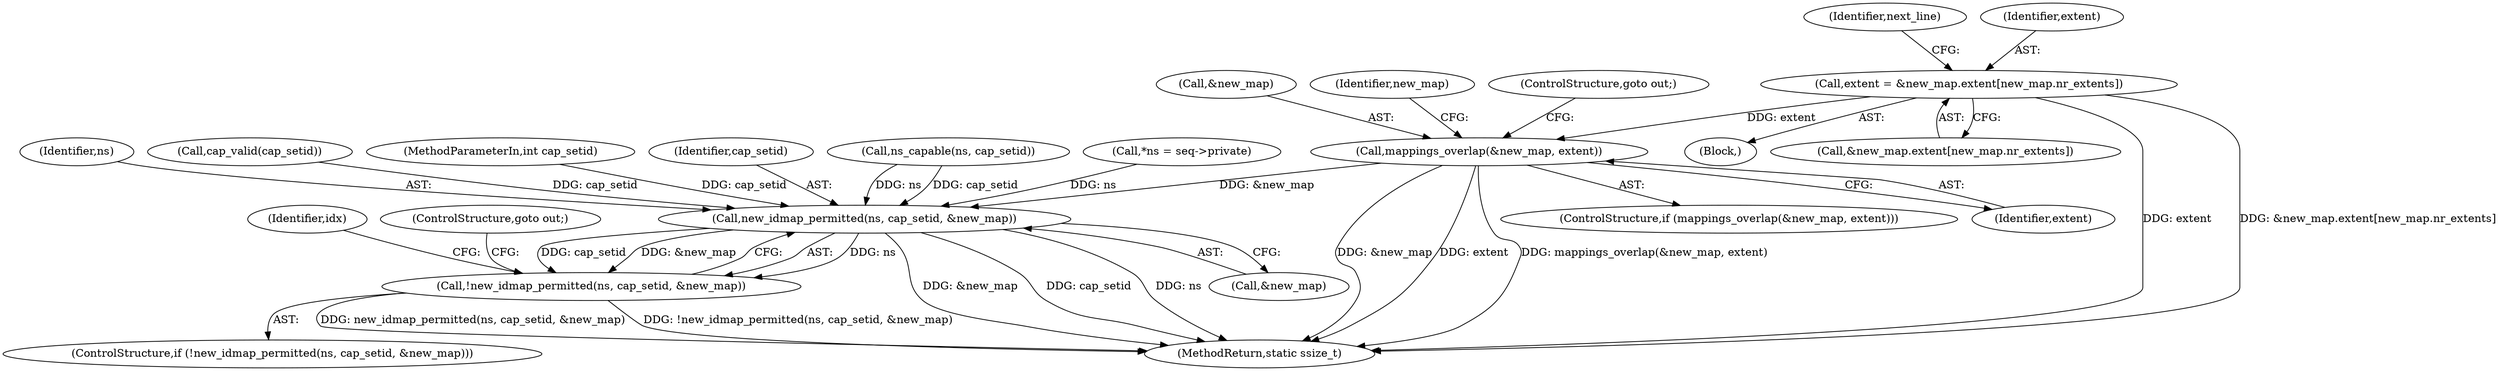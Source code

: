 digraph "0_linux_6708075f104c3c9b04b23336bb0366ca30c3931b@pointer" {
"1000392" [label="(Call,mappings_overlap(&new_map, extent))"];
"1000244" [label="(Call,extent = &new_map.extent[new_map.nr_extents])"];
"1000425" [label="(Call,new_idmap_permitted(ns, cap_setid, &new_map))"];
"1000424" [label="(Call,!new_idmap_permitted(ns, cap_setid, &new_map))"];
"1000433" [label="(Identifier,idx)"];
"1000391" [label="(ControlStructure,if (mappings_overlap(&new_map, extent)))"];
"1000395" [label="(Identifier,extent)"];
"1000244" [label="(Call,extent = &new_map.extent[new_map.nr_extents])"];
"1000392" [label="(Call,mappings_overlap(&new_map, extent))"];
"1000243" [label="(Block,)"];
"1000425" [label="(Call,new_idmap_permitted(ns, cap_setid, &new_map))"];
"1000426" [label="(Identifier,ns)"];
"1000396" [label="(ControlStructure,goto out;)"];
"1000255" [label="(Identifier,next_line)"];
"1000173" [label="(Call,cap_valid(cap_setid))"];
"1000123" [label="(MethodParameterIn,int cap_setid)"];
"1000428" [label="(Call,&new_map)"];
"1000424" [label="(Call,!new_idmap_permitted(ns, cap_setid, &new_map))"];
"1000427" [label="(Identifier,cap_setid)"];
"1000176" [label="(Call,ns_capable(ns, cap_setid))"];
"1000246" [label="(Call,&new_map.extent[new_map.nr_extents])"];
"1000134" [label="(Call,*ns = seq->private)"];
"1000245" [label="(Identifier,extent)"];
"1000423" [label="(ControlStructure,if (!new_idmap_permitted(ns, cap_setid, &new_map)))"];
"1000393" [label="(Call,&new_map)"];
"1000430" [label="(ControlStructure,goto out;)"];
"1000399" [label="(Identifier,new_map)"];
"1000517" [label="(MethodReturn,static ssize_t)"];
"1000392" -> "1000391"  [label="AST: "];
"1000392" -> "1000395"  [label="CFG: "];
"1000393" -> "1000392"  [label="AST: "];
"1000395" -> "1000392"  [label="AST: "];
"1000396" -> "1000392"  [label="CFG: "];
"1000399" -> "1000392"  [label="CFG: "];
"1000392" -> "1000517"  [label="DDG: mappings_overlap(&new_map, extent)"];
"1000392" -> "1000517"  [label="DDG: &new_map"];
"1000392" -> "1000517"  [label="DDG: extent"];
"1000244" -> "1000392"  [label="DDG: extent"];
"1000392" -> "1000425"  [label="DDG: &new_map"];
"1000244" -> "1000243"  [label="AST: "];
"1000244" -> "1000246"  [label="CFG: "];
"1000245" -> "1000244"  [label="AST: "];
"1000246" -> "1000244"  [label="AST: "];
"1000255" -> "1000244"  [label="CFG: "];
"1000244" -> "1000517"  [label="DDG: extent"];
"1000244" -> "1000517"  [label="DDG: &new_map.extent[new_map.nr_extents]"];
"1000425" -> "1000424"  [label="AST: "];
"1000425" -> "1000428"  [label="CFG: "];
"1000426" -> "1000425"  [label="AST: "];
"1000427" -> "1000425"  [label="AST: "];
"1000428" -> "1000425"  [label="AST: "];
"1000424" -> "1000425"  [label="CFG: "];
"1000425" -> "1000517"  [label="DDG: &new_map"];
"1000425" -> "1000517"  [label="DDG: cap_setid"];
"1000425" -> "1000517"  [label="DDG: ns"];
"1000425" -> "1000424"  [label="DDG: ns"];
"1000425" -> "1000424"  [label="DDG: cap_setid"];
"1000425" -> "1000424"  [label="DDG: &new_map"];
"1000134" -> "1000425"  [label="DDG: ns"];
"1000176" -> "1000425"  [label="DDG: ns"];
"1000176" -> "1000425"  [label="DDG: cap_setid"];
"1000173" -> "1000425"  [label="DDG: cap_setid"];
"1000123" -> "1000425"  [label="DDG: cap_setid"];
"1000424" -> "1000423"  [label="AST: "];
"1000430" -> "1000424"  [label="CFG: "];
"1000433" -> "1000424"  [label="CFG: "];
"1000424" -> "1000517"  [label="DDG: new_idmap_permitted(ns, cap_setid, &new_map)"];
"1000424" -> "1000517"  [label="DDG: !new_idmap_permitted(ns, cap_setid, &new_map)"];
}
